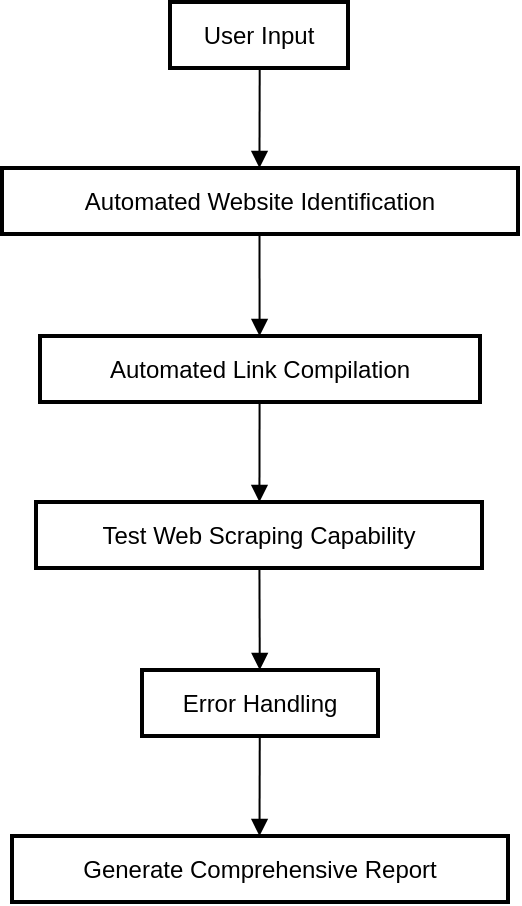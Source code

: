 <mxfile version="24.4.0" type="device">
  <diagram name="Page-1" id="p0RYewsPdcVkKXEBYNbs">
    <mxGraphModel dx="1036" dy="702" grid="1" gridSize="10" guides="1" tooltips="1" connect="1" arrows="1" fold="1" page="1" pageScale="1" pageWidth="850" pageHeight="1100" math="0" shadow="0">
      <root>
        <mxCell id="0" />
        <mxCell id="1" parent="0" />
        <mxCell id="N36CvYqeKtNnnd6yk-Ev-1" value="User Input" style="whiteSpace=wrap;strokeWidth=2;" vertex="1" parent="1">
          <mxGeometry x="104" y="20" width="89" height="33" as="geometry" />
        </mxCell>
        <mxCell id="N36CvYqeKtNnnd6yk-Ev-2" value="Automated Website Identification" style="whiteSpace=wrap;strokeWidth=2;" vertex="1" parent="1">
          <mxGeometry x="20" y="103" width="258" height="33" as="geometry" />
        </mxCell>
        <mxCell id="N36CvYqeKtNnnd6yk-Ev-3" value="Automated Link Compilation" style="whiteSpace=wrap;strokeWidth=2;" vertex="1" parent="1">
          <mxGeometry x="39" y="187" width="220" height="33" as="geometry" />
        </mxCell>
        <mxCell id="N36CvYqeKtNnnd6yk-Ev-4" value="Test Web Scraping Capability" style="whiteSpace=wrap;strokeWidth=2;" vertex="1" parent="1">
          <mxGeometry x="37" y="270" width="223" height="33" as="geometry" />
        </mxCell>
        <mxCell id="N36CvYqeKtNnnd6yk-Ev-5" value="Error Handling" style="whiteSpace=wrap;strokeWidth=2;" vertex="1" parent="1">
          <mxGeometry x="90" y="354" width="118" height="33" as="geometry" />
        </mxCell>
        <mxCell id="N36CvYqeKtNnnd6yk-Ev-6" value="Generate Comprehensive Report" style="whiteSpace=wrap;strokeWidth=2;" vertex="1" parent="1">
          <mxGeometry x="25" y="437" width="248" height="33" as="geometry" />
        </mxCell>
        <mxCell id="N36CvYqeKtNnnd6yk-Ev-7" value="" style="curved=1;startArrow=none;endArrow=block;exitX=0.504;exitY=1.012;entryX=0.499;entryY=0.012;rounded=0;" edge="1" parent="1" source="N36CvYqeKtNnnd6yk-Ev-1" target="N36CvYqeKtNnnd6yk-Ev-2">
          <mxGeometry relative="1" as="geometry">
            <Array as="points" />
          </mxGeometry>
        </mxCell>
        <mxCell id="N36CvYqeKtNnnd6yk-Ev-8" value="" style="curved=1;startArrow=none;endArrow=block;exitX=0.499;exitY=1.024;entryX=0.499;entryY=-0.006;rounded=0;" edge="1" parent="1" source="N36CvYqeKtNnnd6yk-Ev-2" target="N36CvYqeKtNnnd6yk-Ev-3">
          <mxGeometry relative="1" as="geometry">
            <Array as="points" />
          </mxGeometry>
        </mxCell>
        <mxCell id="N36CvYqeKtNnnd6yk-Ev-9" value="" style="curved=1;startArrow=none;endArrow=block;exitX=0.499;exitY=1.006;entryX=0.501;entryY=0.006;rounded=0;" edge="1" parent="1" source="N36CvYqeKtNnnd6yk-Ev-3" target="N36CvYqeKtNnnd6yk-Ev-4">
          <mxGeometry relative="1" as="geometry">
            <Array as="points" />
          </mxGeometry>
        </mxCell>
        <mxCell id="N36CvYqeKtNnnd6yk-Ev-10" value="" style="curved=1;startArrow=none;endArrow=block;exitX=0.501;exitY=1.018;entryX=0.499;entryY=-0.012;rounded=0;" edge="1" parent="1" source="N36CvYqeKtNnnd6yk-Ev-4" target="N36CvYqeKtNnnd6yk-Ev-5">
          <mxGeometry relative="1" as="geometry">
            <Array as="points" />
          </mxGeometry>
        </mxCell>
        <mxCell id="N36CvYqeKtNnnd6yk-Ev-11" value="" style="curved=1;startArrow=none;endArrow=block;exitX=0.499;exitY=1.0;entryX=0.499;entryY=2.312e-7;rounded=0;" edge="1" parent="1" source="N36CvYqeKtNnnd6yk-Ev-5" target="N36CvYqeKtNnnd6yk-Ev-6">
          <mxGeometry relative="1" as="geometry">
            <Array as="points" />
          </mxGeometry>
        </mxCell>
      </root>
    </mxGraphModel>
  </diagram>
</mxfile>
